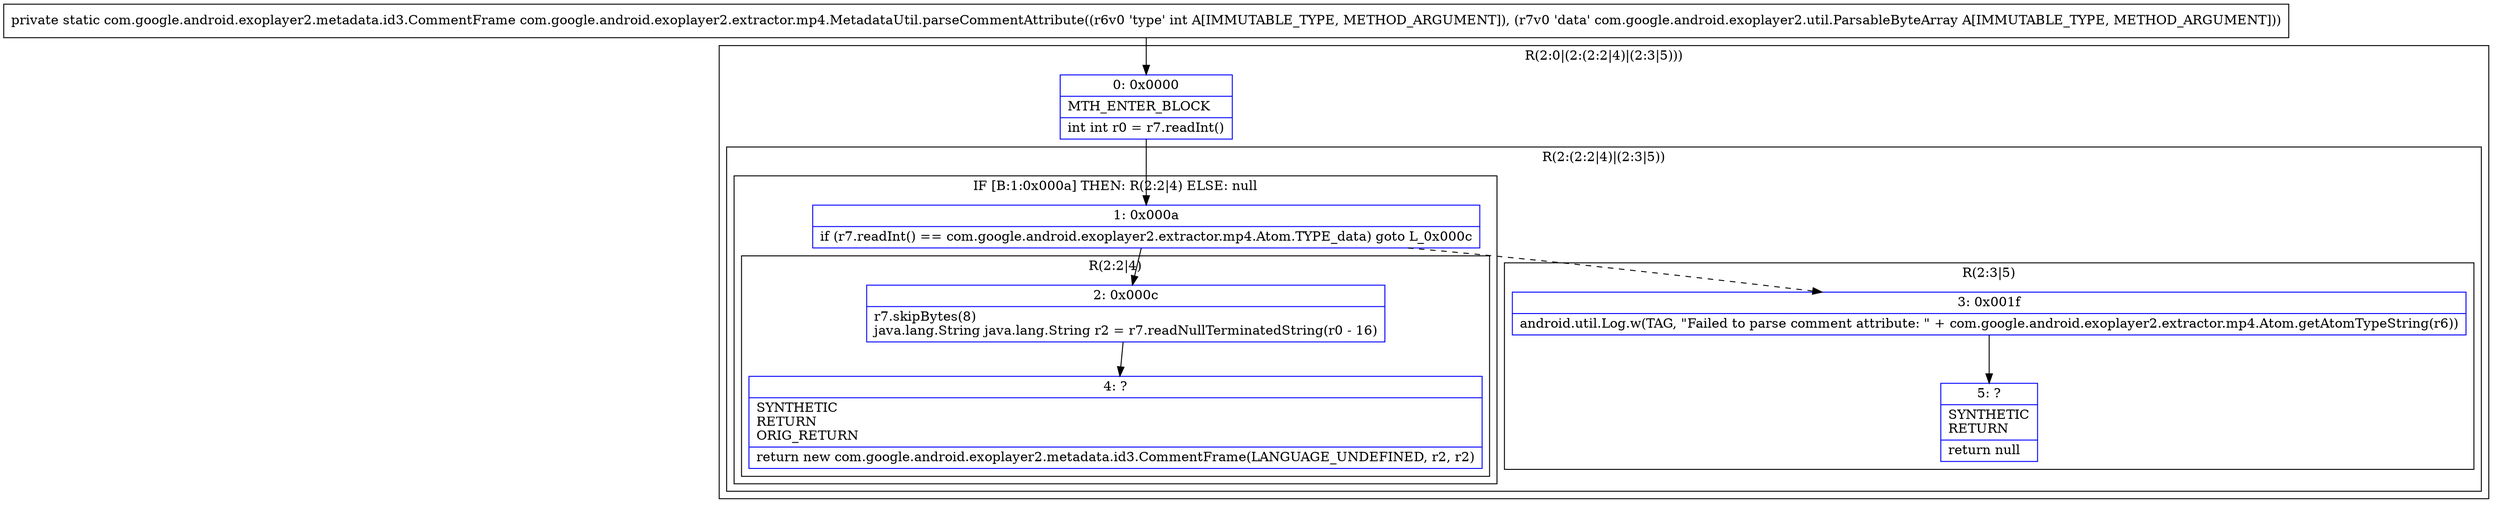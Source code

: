 digraph "CFG forcom.google.android.exoplayer2.extractor.mp4.MetadataUtil.parseCommentAttribute(ILcom\/google\/android\/exoplayer2\/util\/ParsableByteArray;)Lcom\/google\/android\/exoplayer2\/metadata\/id3\/CommentFrame;" {
subgraph cluster_Region_1860005631 {
label = "R(2:0|(2:(2:2|4)|(2:3|5)))";
node [shape=record,color=blue];
Node_0 [shape=record,label="{0\:\ 0x0000|MTH_ENTER_BLOCK\l|int int r0 = r7.readInt()\l}"];
subgraph cluster_Region_2011960682 {
label = "R(2:(2:2|4)|(2:3|5))";
node [shape=record,color=blue];
subgraph cluster_IfRegion_2072190986 {
label = "IF [B:1:0x000a] THEN: R(2:2|4) ELSE: null";
node [shape=record,color=blue];
Node_1 [shape=record,label="{1\:\ 0x000a|if (r7.readInt() == com.google.android.exoplayer2.extractor.mp4.Atom.TYPE_data) goto L_0x000c\l}"];
subgraph cluster_Region_1810111616 {
label = "R(2:2|4)";
node [shape=record,color=blue];
Node_2 [shape=record,label="{2\:\ 0x000c|r7.skipBytes(8)\ljava.lang.String java.lang.String r2 = r7.readNullTerminatedString(r0 \- 16)\l}"];
Node_4 [shape=record,label="{4\:\ ?|SYNTHETIC\lRETURN\lORIG_RETURN\l|return new com.google.android.exoplayer2.metadata.id3.CommentFrame(LANGUAGE_UNDEFINED, r2, r2)\l}"];
}
}
subgraph cluster_Region_841845767 {
label = "R(2:3|5)";
node [shape=record,color=blue];
Node_3 [shape=record,label="{3\:\ 0x001f|android.util.Log.w(TAG, \"Failed to parse comment attribute: \" + com.google.android.exoplayer2.extractor.mp4.Atom.getAtomTypeString(r6))\l}"];
Node_5 [shape=record,label="{5\:\ ?|SYNTHETIC\lRETURN\l|return null\l}"];
}
}
}
MethodNode[shape=record,label="{private static com.google.android.exoplayer2.metadata.id3.CommentFrame com.google.android.exoplayer2.extractor.mp4.MetadataUtil.parseCommentAttribute((r6v0 'type' int A[IMMUTABLE_TYPE, METHOD_ARGUMENT]), (r7v0 'data' com.google.android.exoplayer2.util.ParsableByteArray A[IMMUTABLE_TYPE, METHOD_ARGUMENT])) }"];
MethodNode -> Node_0;
Node_0 -> Node_1;
Node_1 -> Node_2;
Node_1 -> Node_3[style=dashed];
Node_2 -> Node_4;
Node_3 -> Node_5;
}

